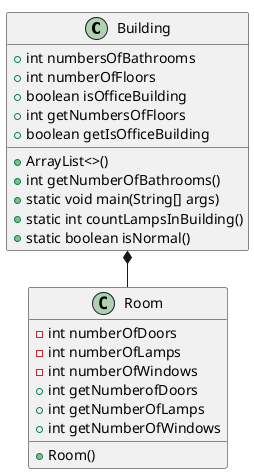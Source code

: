@startuml

class Building{
+ int numbersOfBathrooms
+ int numberOfFloors
+ boolean isOfficeBuilding
+ ArrayList<>()
+ int getNumberOfBathrooms()
+ int getNumbersOfFloors
+ boolean getIsOfficeBuilding
+ static void main(String[] args)
+ static int countLampsInBuilding()
+ static boolean isNormal()
}

class Room{
- int numberOfDoors
- int numberOfLamps
- int numberOfWindows
+ Room()
+ int getNumberofDoors
+ int getNumberOfLamps
+ int getNumberOfWindows
}

Building*-- Room

!pragma layout smetana
@enduml